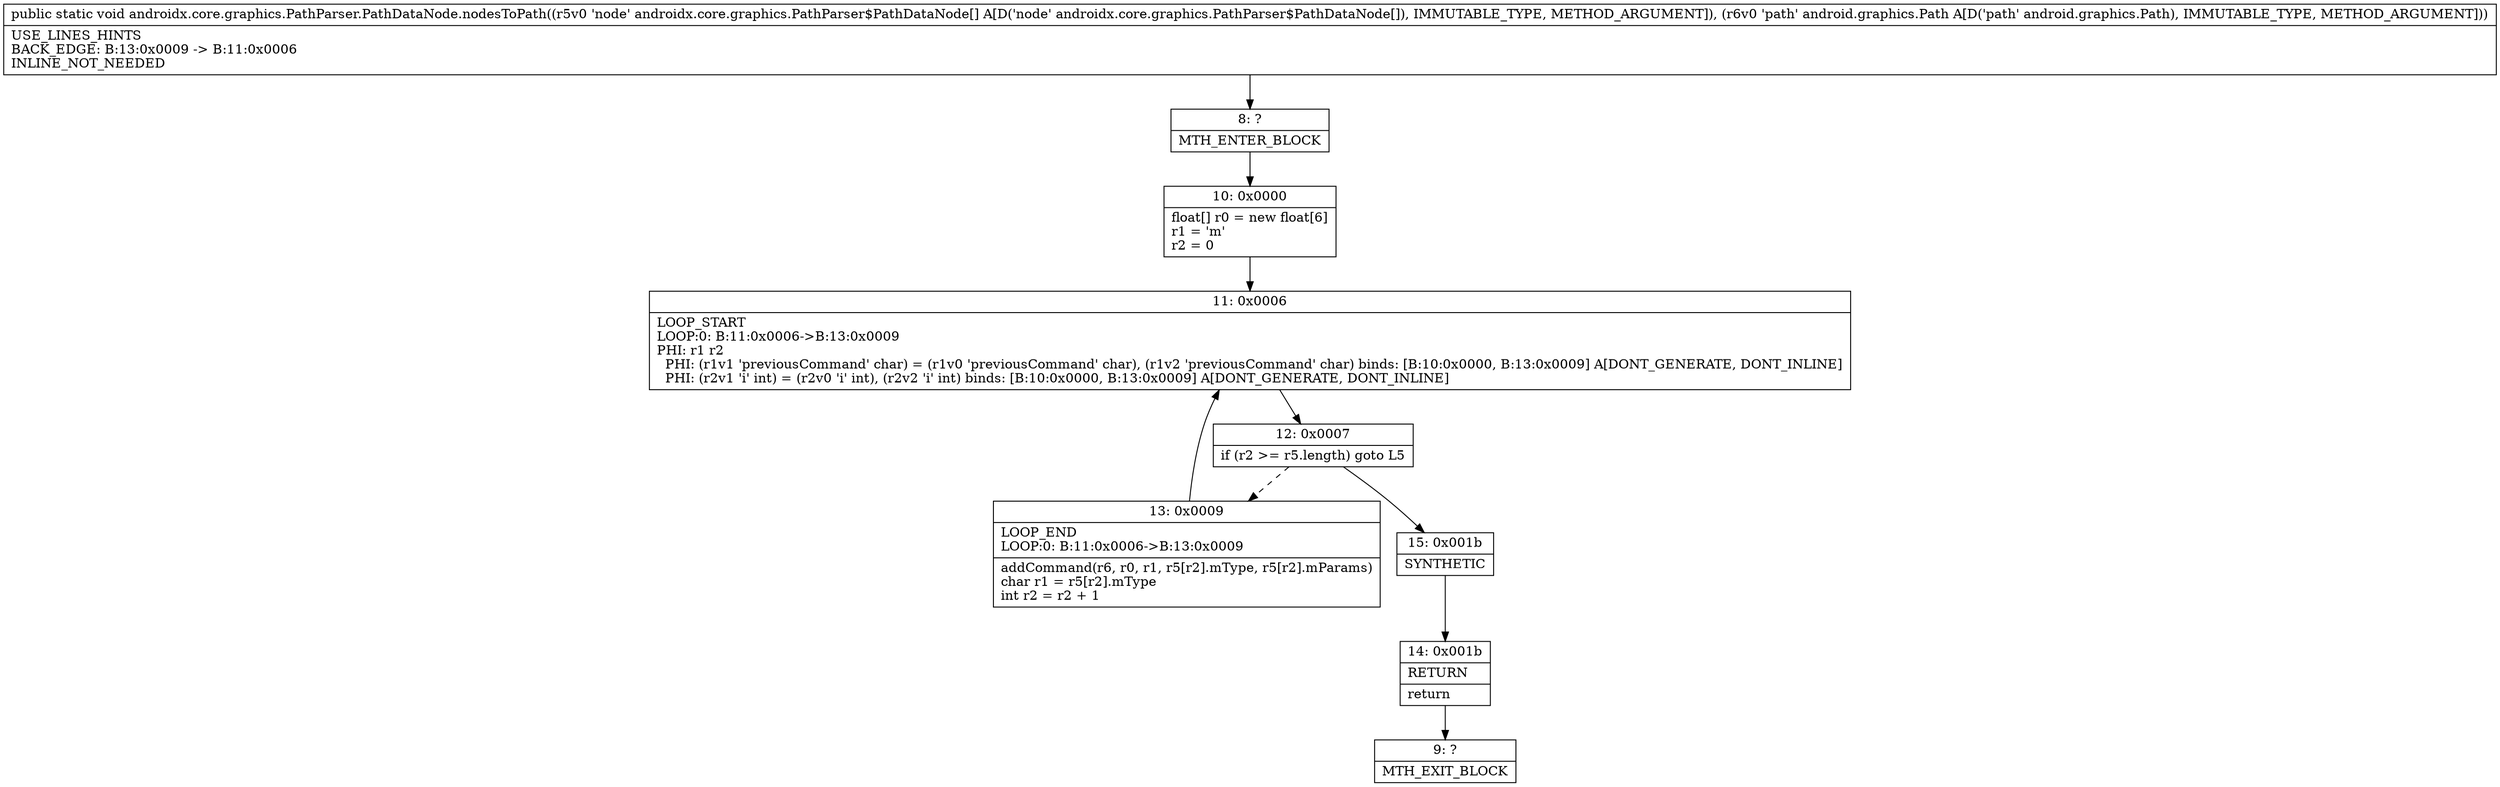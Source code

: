 digraph "CFG forandroidx.core.graphics.PathParser.PathDataNode.nodesToPath([Landroidx\/core\/graphics\/PathParser$PathDataNode;Landroid\/graphics\/Path;)V" {
Node_8 [shape=record,label="{8\:\ ?|MTH_ENTER_BLOCK\l}"];
Node_10 [shape=record,label="{10\:\ 0x0000|float[] r0 = new float[6]\lr1 = 'm'\lr2 = 0\l}"];
Node_11 [shape=record,label="{11\:\ 0x0006|LOOP_START\lLOOP:0: B:11:0x0006\-\>B:13:0x0009\lPHI: r1 r2 \l  PHI: (r1v1 'previousCommand' char) = (r1v0 'previousCommand' char), (r1v2 'previousCommand' char) binds: [B:10:0x0000, B:13:0x0009] A[DONT_GENERATE, DONT_INLINE]\l  PHI: (r2v1 'i' int) = (r2v0 'i' int), (r2v2 'i' int) binds: [B:10:0x0000, B:13:0x0009] A[DONT_GENERATE, DONT_INLINE]\l}"];
Node_12 [shape=record,label="{12\:\ 0x0007|if (r2 \>= r5.length) goto L5\l}"];
Node_13 [shape=record,label="{13\:\ 0x0009|LOOP_END\lLOOP:0: B:11:0x0006\-\>B:13:0x0009\l|addCommand(r6, r0, r1, r5[r2].mType, r5[r2].mParams)\lchar r1 = r5[r2].mType\lint r2 = r2 + 1\l}"];
Node_15 [shape=record,label="{15\:\ 0x001b|SYNTHETIC\l}"];
Node_14 [shape=record,label="{14\:\ 0x001b|RETURN\l|return\l}"];
Node_9 [shape=record,label="{9\:\ ?|MTH_EXIT_BLOCK\l}"];
MethodNode[shape=record,label="{public static void androidx.core.graphics.PathParser.PathDataNode.nodesToPath((r5v0 'node' androidx.core.graphics.PathParser$PathDataNode[] A[D('node' androidx.core.graphics.PathParser$PathDataNode[]), IMMUTABLE_TYPE, METHOD_ARGUMENT]), (r6v0 'path' android.graphics.Path A[D('path' android.graphics.Path), IMMUTABLE_TYPE, METHOD_ARGUMENT]))  | USE_LINES_HINTS\lBACK_EDGE: B:13:0x0009 \-\> B:11:0x0006\lINLINE_NOT_NEEDED\l}"];
MethodNode -> Node_8;Node_8 -> Node_10;
Node_10 -> Node_11;
Node_11 -> Node_12;
Node_12 -> Node_13[style=dashed];
Node_12 -> Node_15;
Node_13 -> Node_11;
Node_15 -> Node_14;
Node_14 -> Node_9;
}

